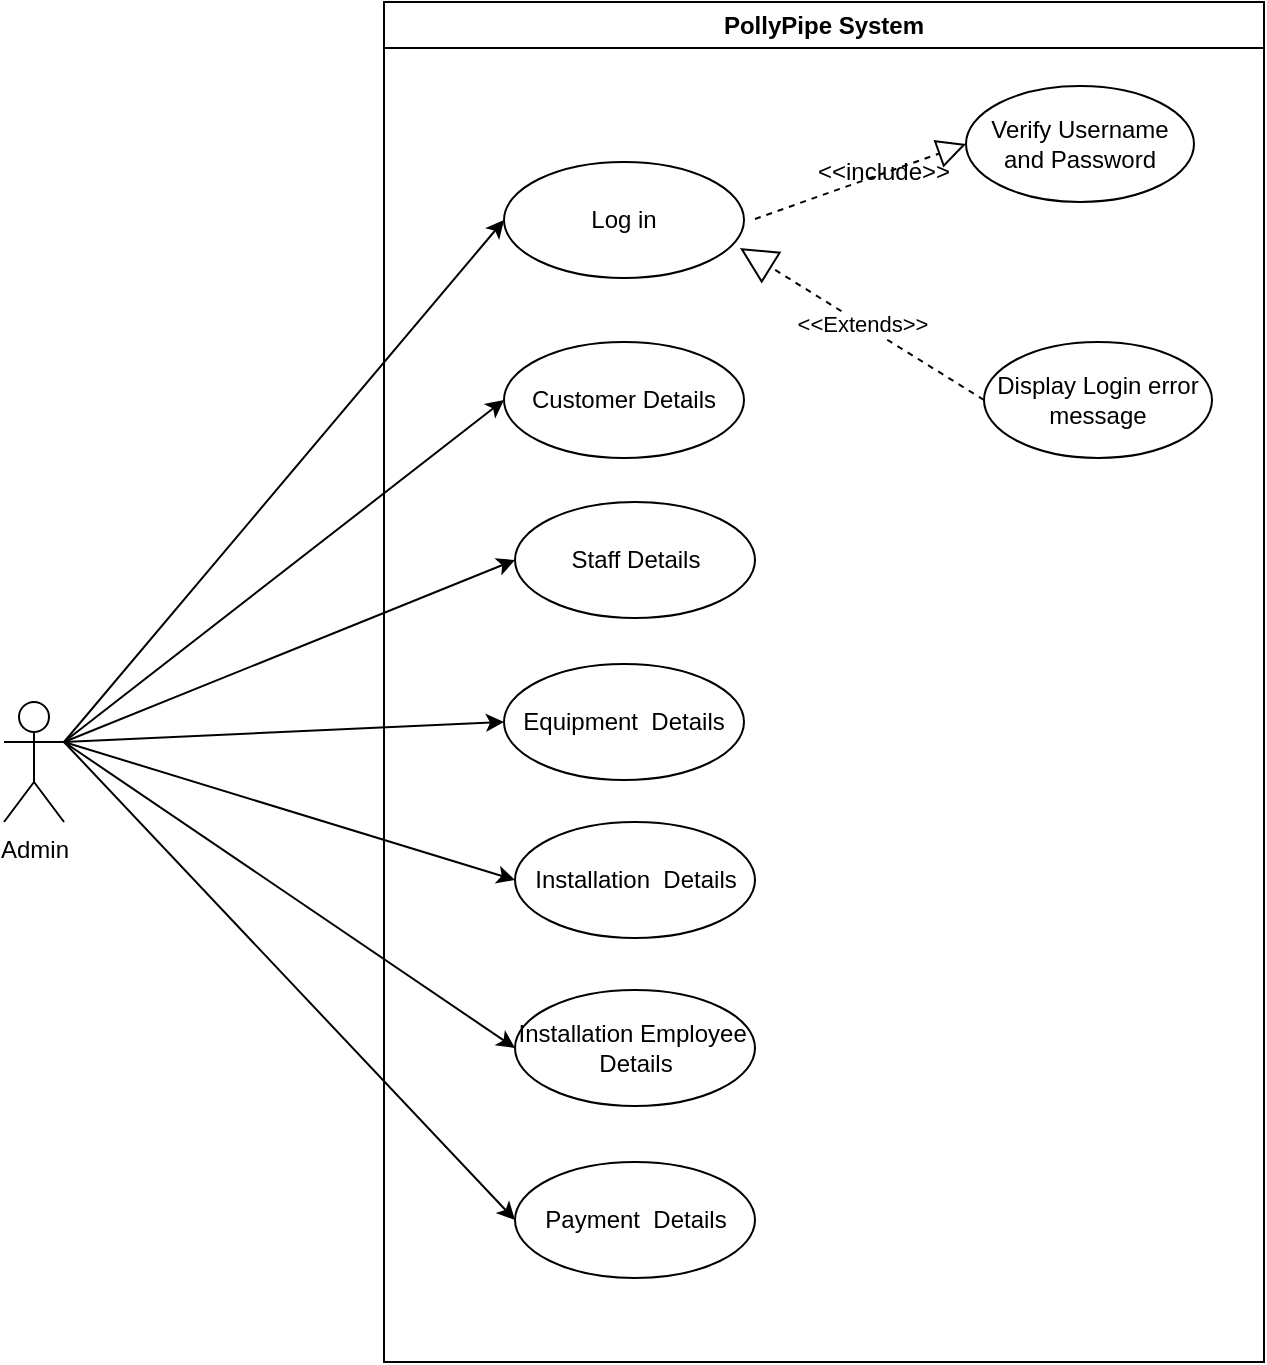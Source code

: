 <mxfile version="17.4.6" type="github">
  <diagram name="Page-1" id="e7e014a7-5840-1c2e-5031-d8a46d1fe8dd">
    <mxGraphModel dx="868" dy="1310" grid="1" gridSize="10" guides="1" tooltips="1" connect="1" arrows="1" fold="1" page="1" pageScale="1" pageWidth="1169" pageHeight="826" background="none" math="0" shadow="0">
      <root>
        <mxCell id="0" />
        <mxCell id="1" parent="0" />
        <mxCell id="2" value="PollyPipe System" style="swimlane;whiteSpace=wrap;startSize=23;" parent="1" vertex="1">
          <mxGeometry x="220" y="-150" width="440" height="680" as="geometry" />
        </mxCell>
        <mxCell id="b85n69TcQbK159LMy9oT-43" value="Customer Details" style="ellipse;whiteSpace=wrap;html=1;" vertex="1" parent="2">
          <mxGeometry x="60" y="170" width="120" height="58" as="geometry" />
        </mxCell>
        <mxCell id="b85n69TcQbK159LMy9oT-44" value="Staff Details" style="ellipse;whiteSpace=wrap;html=1;" vertex="1" parent="2">
          <mxGeometry x="65.5" y="250" width="120" height="58" as="geometry" />
        </mxCell>
        <mxCell id="b85n69TcQbK159LMy9oT-45" value="Equipment&amp;nbsp; Details" style="ellipse;whiteSpace=wrap;html=1;" vertex="1" parent="2">
          <mxGeometry x="60" y="331" width="120" height="58" as="geometry" />
        </mxCell>
        <mxCell id="b85n69TcQbK159LMy9oT-46" value="Installation&amp;nbsp; Details" style="ellipse;whiteSpace=wrap;html=1;" vertex="1" parent="2">
          <mxGeometry x="65.5" y="410" width="120" height="58" as="geometry" />
        </mxCell>
        <mxCell id="b85n69TcQbK159LMy9oT-47" value="Installation Employee&amp;nbsp; Details" style="ellipse;whiteSpace=wrap;html=1;" vertex="1" parent="2">
          <mxGeometry x="65.5" y="494" width="120" height="58" as="geometry" />
        </mxCell>
        <mxCell id="b85n69TcQbK159LMy9oT-48" value="Payment&amp;nbsp; Details" style="ellipse;whiteSpace=wrap;html=1;" vertex="1" parent="2">
          <mxGeometry x="65.5" y="580" width="120" height="58" as="geometry" />
        </mxCell>
        <mxCell id="b85n69TcQbK159LMy9oT-59" value="Log in" style="ellipse;whiteSpace=wrap;html=1;" vertex="1" parent="2">
          <mxGeometry x="60" y="80" width="120" height="58" as="geometry" />
        </mxCell>
        <mxCell id="b85n69TcQbK159LMy9oT-60" value="Verify Username and Password" style="ellipse;whiteSpace=wrap;html=1;" vertex="1" parent="2">
          <mxGeometry x="291" y="42" width="114" height="58" as="geometry" />
        </mxCell>
        <mxCell id="b85n69TcQbK159LMy9oT-63" value="Display Login error message" style="ellipse;whiteSpace=wrap;html=1;" vertex="1" parent="2">
          <mxGeometry x="300" y="170" width="114" height="58" as="geometry" />
        </mxCell>
        <mxCell id="b85n69TcQbK159LMy9oT-71" value="&amp;lt;&amp;lt;Extends&amp;gt;&amp;gt;" style="endArrow=block;endSize=16;endFill=0;html=1;rounded=0;exitX=0;exitY=0.5;exitDx=0;exitDy=0;entryX=0.983;entryY=0.741;entryDx=0;entryDy=0;entryPerimeter=0;dashed=1;" edge="1" parent="2" source="b85n69TcQbK159LMy9oT-63" target="b85n69TcQbK159LMy9oT-59">
          <mxGeometry width="160" relative="1" as="geometry">
            <mxPoint x="240" y="220" as="sourcePoint" />
            <mxPoint x="400" y="220" as="targetPoint" />
          </mxGeometry>
        </mxCell>
        <mxCell id="b85n69TcQbK159LMy9oT-72" value="" style="endArrow=block;dashed=1;endFill=0;endSize=12;html=1;rounded=0;entryX=0;entryY=0.5;entryDx=0;entryDy=0;" edge="1" parent="2" target="b85n69TcQbK159LMy9oT-60">
          <mxGeometry width="160" relative="1" as="geometry">
            <mxPoint x="185.5" y="108.5" as="sourcePoint" />
            <mxPoint x="345.5" y="108.5" as="targetPoint" />
          </mxGeometry>
        </mxCell>
        <mxCell id="b85n69TcQbK159LMy9oT-75" value="&amp;lt;&amp;lt;include&amp;gt;&amp;gt;" style="text;html=1;strokeColor=none;fillColor=none;align=center;verticalAlign=middle;whiteSpace=wrap;rounded=0;" vertex="1" parent="2">
          <mxGeometry x="220" y="70" width="60" height="30" as="geometry" />
        </mxCell>
        <mxCell id="b85n69TcQbK159LMy9oT-42" value="Admin" style="shape=umlActor;verticalLabelPosition=bottom;verticalAlign=top;html=1;outlineConnect=0;" vertex="1" parent="1">
          <mxGeometry x="30" y="200" width="30" height="60" as="geometry" />
        </mxCell>
        <mxCell id="b85n69TcQbK159LMy9oT-64" value="" style="endArrow=classic;html=1;rounded=0;entryX=0;entryY=0.5;entryDx=0;entryDy=0;" edge="1" parent="1" target="b85n69TcQbK159LMy9oT-59">
          <mxGeometry width="50" height="50" relative="1" as="geometry">
            <mxPoint x="60" y="220" as="sourcePoint" />
            <mxPoint x="110" y="170" as="targetPoint" />
          </mxGeometry>
        </mxCell>
        <mxCell id="b85n69TcQbK159LMy9oT-65" value="" style="endArrow=classic;html=1;rounded=0;entryX=0;entryY=0.5;entryDx=0;entryDy=0;" edge="1" parent="1" target="b85n69TcQbK159LMy9oT-43">
          <mxGeometry width="50" height="50" relative="1" as="geometry">
            <mxPoint x="60" y="220" as="sourcePoint" />
            <mxPoint x="130" y="210" as="targetPoint" />
          </mxGeometry>
        </mxCell>
        <mxCell id="b85n69TcQbK159LMy9oT-66" value="" style="endArrow=classic;html=1;rounded=0;entryX=0;entryY=0.5;entryDx=0;entryDy=0;" edge="1" parent="1" target="b85n69TcQbK159LMy9oT-44">
          <mxGeometry width="50" height="50" relative="1" as="geometry">
            <mxPoint x="60" y="220" as="sourcePoint" />
            <mxPoint x="110" y="210" as="targetPoint" />
          </mxGeometry>
        </mxCell>
        <mxCell id="b85n69TcQbK159LMy9oT-67" value="" style="endArrow=classic;html=1;rounded=0;exitX=1;exitY=0.333;exitDx=0;exitDy=0;exitPerimeter=0;entryX=0;entryY=0.5;entryDx=0;entryDy=0;" edge="1" parent="1" source="b85n69TcQbK159LMy9oT-42" target="b85n69TcQbK159LMy9oT-45">
          <mxGeometry width="50" height="50" relative="1" as="geometry">
            <mxPoint x="80" y="290" as="sourcePoint" />
            <mxPoint x="130" y="240" as="targetPoint" />
          </mxGeometry>
        </mxCell>
        <mxCell id="b85n69TcQbK159LMy9oT-68" value="" style="endArrow=classic;html=1;rounded=0;exitX=1;exitY=0.333;exitDx=0;exitDy=0;exitPerimeter=0;entryX=0;entryY=0.5;entryDx=0;entryDy=0;" edge="1" parent="1" source="b85n69TcQbK159LMy9oT-42" target="b85n69TcQbK159LMy9oT-46">
          <mxGeometry width="50" height="50" relative="1" as="geometry">
            <mxPoint x="90" y="340" as="sourcePoint" />
            <mxPoint x="140" y="290" as="targetPoint" />
          </mxGeometry>
        </mxCell>
        <mxCell id="b85n69TcQbK159LMy9oT-69" value="" style="endArrow=classic;html=1;rounded=0;entryX=0;entryY=0.5;entryDx=0;entryDy=0;" edge="1" parent="1" target="b85n69TcQbK159LMy9oT-47">
          <mxGeometry width="50" height="50" relative="1" as="geometry">
            <mxPoint x="60" y="220" as="sourcePoint" />
            <mxPoint x="110" y="340" as="targetPoint" />
          </mxGeometry>
        </mxCell>
        <mxCell id="b85n69TcQbK159LMy9oT-70" value="" style="endArrow=classic;html=1;rounded=0;entryX=0;entryY=0.5;entryDx=0;entryDy=0;" edge="1" parent="1" target="b85n69TcQbK159LMy9oT-48">
          <mxGeometry width="50" height="50" relative="1" as="geometry">
            <mxPoint x="60" y="220" as="sourcePoint" />
            <mxPoint x="110" y="370" as="targetPoint" />
          </mxGeometry>
        </mxCell>
      </root>
    </mxGraphModel>
  </diagram>
</mxfile>
